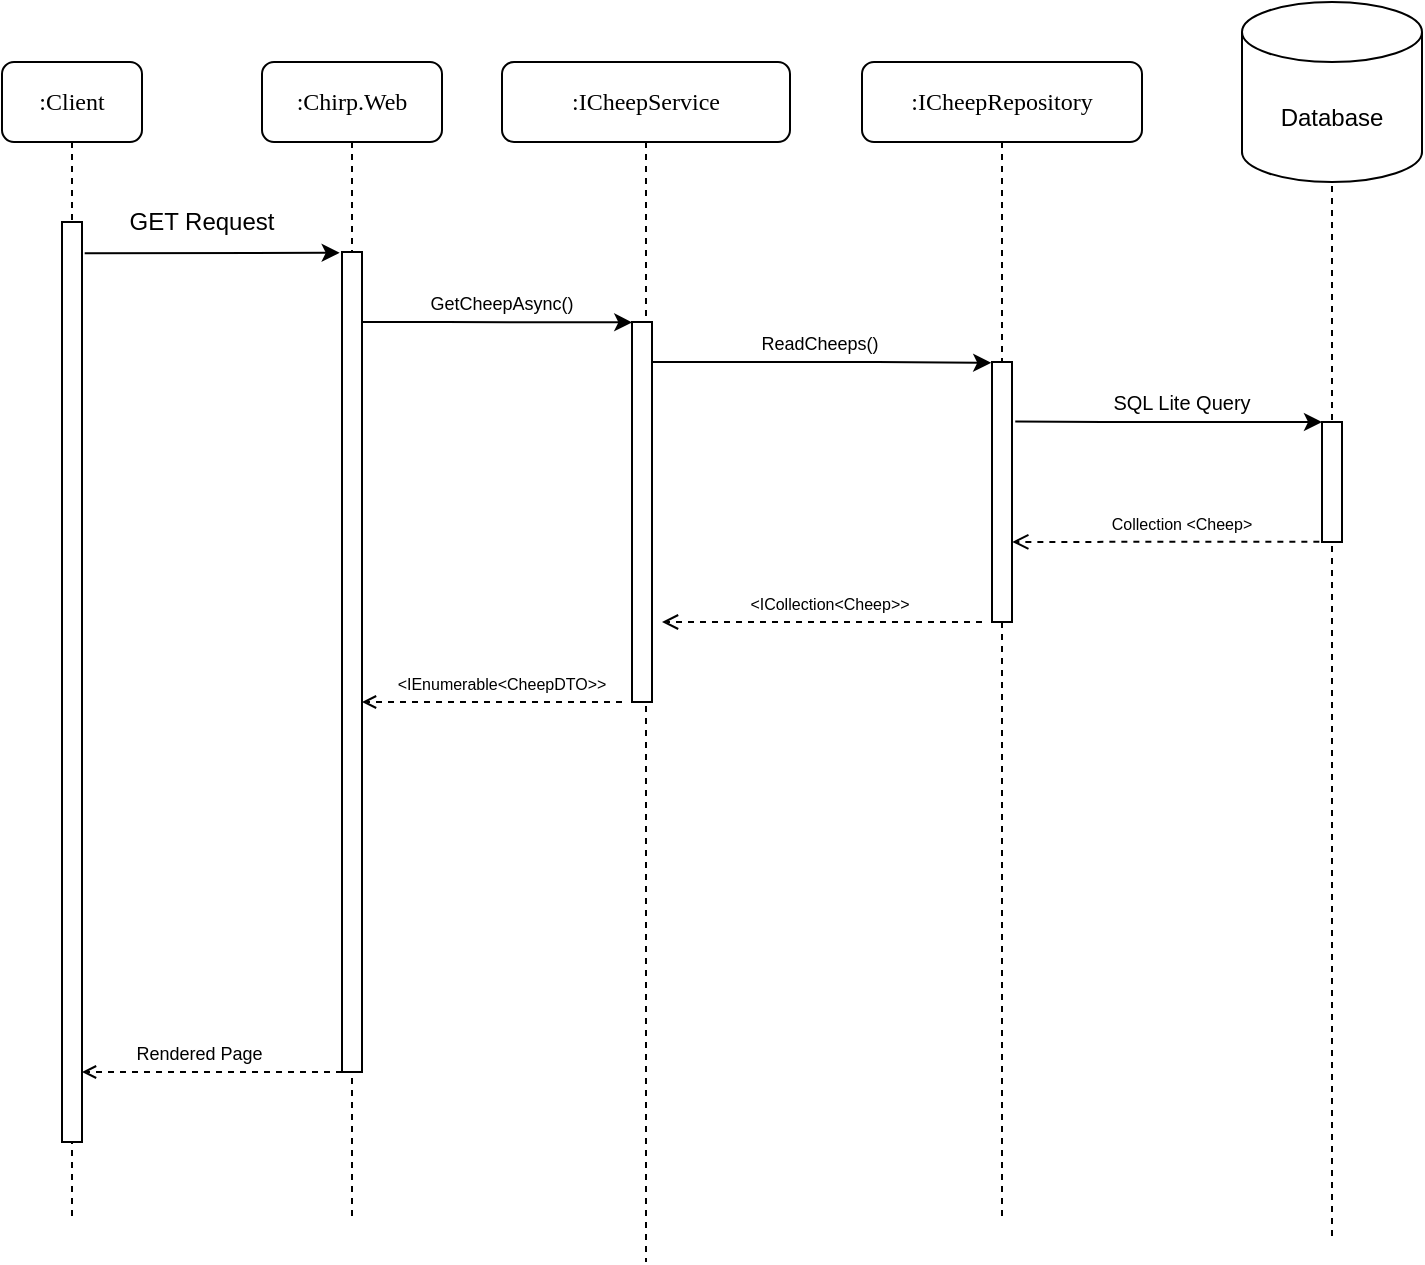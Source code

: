 <mxfile version="25.0.2">
  <diagram name="Page-1" id="HgYtzdL3zzfatwmE_20L">
    <mxGraphModel dx="1011" dy="858" grid="1" gridSize="10" guides="1" tooltips="1" connect="1" arrows="1" fold="1" page="1" pageScale="1" pageWidth="827" pageHeight="1169" math="0" shadow="0">
      <root>
        <mxCell id="0" />
        <mxCell id="1" parent="0" />
        <mxCell id="ElBBtvMuGdLbJ0haY5PQ-1" value=":Chirp.Web" style="shape=umlLifeline;perimeter=lifelinePerimeter;whiteSpace=wrap;html=1;container=1;collapsible=0;recursiveResize=0;outlineConnect=0;rounded=1;shadow=0;comic=0;labelBackgroundColor=none;strokeWidth=1;fontFamily=Verdana;fontSize=12;align=center;" parent="1" vertex="1">
          <mxGeometry x="290" y="80" width="90" height="580" as="geometry" />
        </mxCell>
        <mxCell id="ElBBtvMuGdLbJ0haY5PQ-2" value="" style="html=1;points=[];perimeter=orthogonalPerimeter;rounded=0;shadow=0;comic=0;labelBackgroundColor=none;strokeWidth=1;fontFamily=Verdana;fontSize=12;align=center;" parent="ElBBtvMuGdLbJ0haY5PQ-1" vertex="1">
          <mxGeometry x="40" y="95" width="10" height="410" as="geometry" />
        </mxCell>
        <mxCell id="ElBBtvMuGdLbJ0haY5PQ-4" value=":ICheepService" style="shape=umlLifeline;perimeter=lifelinePerimeter;whiteSpace=wrap;html=1;container=1;collapsible=0;recursiveResize=0;outlineConnect=0;rounded=1;shadow=0;comic=0;labelBackgroundColor=none;strokeWidth=1;fontFamily=Verdana;fontSize=12;align=center;" parent="1" vertex="1">
          <mxGeometry x="410" y="80" width="144" height="600" as="geometry" />
        </mxCell>
        <mxCell id="ElBBtvMuGdLbJ0haY5PQ-5" value="" style="html=1;points=[];perimeter=orthogonalPerimeter;rounded=0;shadow=0;comic=0;labelBackgroundColor=none;strokeWidth=1;fontFamily=Verdana;fontSize=12;align=center;" parent="ElBBtvMuGdLbJ0haY5PQ-4" vertex="1">
          <mxGeometry x="65" y="130" width="10" height="190" as="geometry" />
        </mxCell>
        <mxCell id="ElBBtvMuGdLbJ0haY5PQ-19" value="&lt;font style=&quot;font-size: 9px;&quot;&gt;GetCheepAsync()&lt;/font&gt;" style="text;html=1;align=center;verticalAlign=middle;whiteSpace=wrap;rounded=0;" parent="ElBBtvMuGdLbJ0haY5PQ-4" vertex="1">
          <mxGeometry x="-40" y="110" width="80" height="20" as="geometry" />
        </mxCell>
        <mxCell id="ElBBtvMuGdLbJ0haY5PQ-30" value="" style="endArrow=classic;html=1;rounded=0;entryX=-0.04;entryY=0.003;entryDx=0;entryDy=0;entryPerimeter=0;" parent="ElBBtvMuGdLbJ0haY5PQ-4" target="ElBBtvMuGdLbJ0haY5PQ-23" edge="1">
          <mxGeometry width="50" height="50" relative="1" as="geometry">
            <mxPoint x="74.999" y="150.0" as="sourcePoint" />
            <mxPoint x="237.85" y="150" as="targetPoint" />
            <Array as="points">
              <mxPoint x="162.85" y="150" />
              <mxPoint x="187.85" y="150" />
            </Array>
          </mxGeometry>
        </mxCell>
        <mxCell id="ElBBtvMuGdLbJ0haY5PQ-32" value="" style="html=1;verticalAlign=bottom;endArrow=open;dashed=1;endSize=6;curved=0;rounded=0;" parent="ElBBtvMuGdLbJ0haY5PQ-4" edge="1">
          <mxGeometry relative="1" as="geometry">
            <mxPoint x="240" y="280" as="sourcePoint" />
            <mxPoint x="80" y="280" as="targetPoint" />
            <Array as="points" />
          </mxGeometry>
        </mxCell>
        <mxCell id="ElBBtvMuGdLbJ0haY5PQ-8" value="" style="shape=umlLifeline;perimeter=lifelinePerimeter;whiteSpace=wrap;html=1;container=1;collapsible=0;recursiveResize=0;outlineConnect=0;rounded=1;shadow=0;comic=0;labelBackgroundColor=none;strokeWidth=1;fontFamily=Verdana;fontSize=12;align=center;" parent="1" vertex="1">
          <mxGeometry x="780" y="90" width="90" height="580" as="geometry" />
        </mxCell>
        <mxCell id="ElBBtvMuGdLbJ0haY5PQ-9" value="" style="html=1;points=[];perimeter=orthogonalPerimeter;rounded=0;shadow=0;comic=0;labelBackgroundColor=none;strokeWidth=1;fontFamily=Verdana;fontSize=12;align=center;" parent="ElBBtvMuGdLbJ0haY5PQ-8" vertex="1">
          <mxGeometry x="40" y="170" width="10" height="60" as="geometry" />
        </mxCell>
        <mxCell id="ElBBtvMuGdLbJ0haY5PQ-17" value="" style="html=1;verticalAlign=bottom;endArrow=open;dashed=1;endSize=6;curved=0;rounded=0;exitX=-0.264;exitY=0.303;exitDx=0;exitDy=0;exitPerimeter=0;entryX=1.013;entryY=0.692;entryDx=0;entryDy=0;entryPerimeter=0;" parent="ElBBtvMuGdLbJ0haY5PQ-8" target="ElBBtvMuGdLbJ0haY5PQ-23" edge="1">
          <mxGeometry relative="1" as="geometry">
            <mxPoint x="38.68" y="229.88" as="sourcePoint" />
            <mxPoint x="-120" y="230" as="targetPoint" />
            <Array as="points" />
          </mxGeometry>
        </mxCell>
        <mxCell id="ElBBtvMuGdLbJ0haY5PQ-10" value="" style="endArrow=classic;html=1;rounded=0;exitX=1.163;exitY=0.229;exitDx=0;exitDy=0;exitPerimeter=0;" parent="ElBBtvMuGdLbJ0haY5PQ-8" source="ElBBtvMuGdLbJ0haY5PQ-23" edge="1">
          <mxGeometry width="50" height="50" relative="1" as="geometry">
            <mxPoint x="-135.5" y="170" as="sourcePoint" />
            <mxPoint x="40" y="170" as="targetPoint" />
            <Array as="points">
              <mxPoint x="-69.5" y="170" />
            </Array>
          </mxGeometry>
        </mxCell>
        <mxCell id="ElBBtvMuGdLbJ0haY5PQ-38" value="&lt;span style=&quot;background-color: rgb(255, 255, 255);&quot;&gt;Database&lt;/span&gt;" style="shape=cylinder3;whiteSpace=wrap;html=1;boundedLbl=1;backgroundOutline=1;size=15;" parent="ElBBtvMuGdLbJ0haY5PQ-8" vertex="1">
          <mxGeometry y="-40" width="90" height="90" as="geometry" />
        </mxCell>
        <mxCell id="ElBBtvMuGdLbJ0haY5PQ-11" value=":Client" style="shape=umlLifeline;perimeter=lifelinePerimeter;whiteSpace=wrap;html=1;container=1;collapsible=0;recursiveResize=0;outlineConnect=0;rounded=1;shadow=0;comic=0;labelBackgroundColor=none;strokeWidth=1;fontFamily=Verdana;fontSize=12;align=center;" parent="1" vertex="1">
          <mxGeometry x="160" y="80" width="70" height="580" as="geometry" />
        </mxCell>
        <mxCell id="ElBBtvMuGdLbJ0haY5PQ-12" value="" style="html=1;points=[];perimeter=orthogonalPerimeter;rounded=0;shadow=0;comic=0;labelBackgroundColor=none;strokeWidth=1;fontFamily=Verdana;fontSize=12;align=center;" parent="ElBBtvMuGdLbJ0haY5PQ-11" vertex="1">
          <mxGeometry x="30" y="80" width="10" height="460" as="geometry" />
        </mxCell>
        <mxCell id="ElBBtvMuGdLbJ0haY5PQ-13" value="" style="endArrow=classic;html=1;rounded=0;entryX=-0.116;entryY=0.001;entryDx=0;entryDy=0;entryPerimeter=0;exitX=1.134;exitY=0.034;exitDx=0;exitDy=0;exitPerimeter=0;" parent="1" source="ElBBtvMuGdLbJ0haY5PQ-12" target="ElBBtvMuGdLbJ0haY5PQ-2" edge="1">
          <mxGeometry width="50" height="50" relative="1" as="geometry">
            <mxPoint x="200" y="183" as="sourcePoint" />
            <mxPoint x="270" y="200" as="targetPoint" />
          </mxGeometry>
        </mxCell>
        <mxCell id="ElBBtvMuGdLbJ0haY5PQ-14" value="GET Request" style="text;html=1;align=center;verticalAlign=middle;whiteSpace=wrap;rounded=0;" parent="1" vertex="1">
          <mxGeometry x="220" y="150" width="80" height="20" as="geometry" />
        </mxCell>
        <mxCell id="ElBBtvMuGdLbJ0haY5PQ-18" value="" style="endArrow=classic;html=1;rounded=0;entryX=0.013;entryY=0.001;entryDx=0;entryDy=0;entryPerimeter=0;" parent="1" target="ElBBtvMuGdLbJ0haY5PQ-5" edge="1">
          <mxGeometry width="50" height="50" relative="1" as="geometry">
            <mxPoint x="340" y="210" as="sourcePoint" />
            <mxPoint x="470" y="210" as="targetPoint" />
            <Array as="points">
              <mxPoint x="381.5" y="210" />
            </Array>
          </mxGeometry>
        </mxCell>
        <mxCell id="ElBBtvMuGdLbJ0haY5PQ-20" value="" style="html=1;verticalAlign=bottom;endArrow=open;dashed=1;endSize=5;curved=0;rounded=0;" parent="1" edge="1">
          <mxGeometry x="-1" y="-376" relative="1" as="geometry">
            <mxPoint x="470" y="400" as="sourcePoint" />
            <mxPoint x="340" y="400" as="targetPoint" />
            <Array as="points">
              <mxPoint x="390.97" y="400" />
            </Array>
            <mxPoint x="345" y="226" as="offset" />
          </mxGeometry>
        </mxCell>
        <mxCell id="ElBBtvMuGdLbJ0haY5PQ-6" value="&lt;font size=&quot;1&quot;&gt;SQL Lite Query&lt;/font&gt;" style="text;html=1;align=center;verticalAlign=middle;whiteSpace=wrap;rounded=0;" parent="1" vertex="1">
          <mxGeometry x="710" y="240" width="80" height="20" as="geometry" />
        </mxCell>
        <mxCell id="ElBBtvMuGdLbJ0haY5PQ-24" value="&lt;font style=&quot;font-size: 9px;&quot;&gt;ReadCheeps()&lt;/font&gt;" style="text;html=1;align=center;verticalAlign=middle;whiteSpace=wrap;rounded=0;" parent="1" vertex="1">
          <mxGeometry x="544" y="210" width="50" height="20" as="geometry" />
        </mxCell>
        <mxCell id="ElBBtvMuGdLbJ0haY5PQ-22" value=":ICheepRepository" style="shape=umlLifeline;perimeter=lifelinePerimeter;whiteSpace=wrap;html=1;container=1;collapsible=0;recursiveResize=0;outlineConnect=0;rounded=1;shadow=0;comic=0;labelBackgroundColor=none;strokeWidth=1;fontFamily=Verdana;fontSize=12;align=center;" parent="1" vertex="1">
          <mxGeometry x="590" y="80" width="140" height="580" as="geometry" />
        </mxCell>
        <mxCell id="ElBBtvMuGdLbJ0haY5PQ-23" value="" style="html=1;points=[];perimeter=orthogonalPerimeter;rounded=0;shadow=0;comic=0;labelBackgroundColor=none;strokeWidth=1;fontFamily=Verdana;fontSize=12;align=center;" parent="ElBBtvMuGdLbJ0haY5PQ-22" vertex="1">
          <mxGeometry x="65" y="150" width="10" height="130" as="geometry" />
        </mxCell>
        <mxCell id="ElBBtvMuGdLbJ0haY5PQ-7" value="&lt;font style=&quot;font-size: 8px;&quot;&gt;&amp;lt;IEnumerable&amp;lt;CheepDTO&amp;gt;&amp;gt;&lt;/font&gt;" style="text;html=1;align=center;verticalAlign=middle;whiteSpace=wrap;rounded=0;" parent="1" vertex="1">
          <mxGeometry x="390" y="380" width="40" height="20" as="geometry" />
        </mxCell>
        <mxCell id="ElBBtvMuGdLbJ0haY5PQ-3" value="" style="html=1;verticalAlign=bottom;endArrow=open;dashed=1;endSize=5;curved=0;rounded=0;" parent="1" edge="1">
          <mxGeometry x="-1" y="-454" relative="1" as="geometry">
            <mxPoint x="330" y="585" as="sourcePoint" />
            <mxPoint x="200" y="585" as="targetPoint" />
            <mxPoint x="440" y="344" as="offset" />
          </mxGeometry>
        </mxCell>
        <mxCell id="ElBBtvMuGdLbJ0haY5PQ-36" value="&lt;span style=&quot;text-wrap: nowrap;&quot;&gt;&lt;font style=&quot;font-size: 8px;&quot;&gt;&amp;lt;ICollection&amp;lt;Cheep&amp;gt;&amp;gt;&lt;/font&gt;&lt;/span&gt;" style="text;html=1;align=center;verticalAlign=middle;whiteSpace=wrap;rounded=0;" parent="1" vertex="1">
          <mxGeometry x="554" y="350" width="40" as="geometry" />
        </mxCell>
        <mxCell id="ElBBtvMuGdLbJ0haY5PQ-16" value="&lt;span style=&quot;font-size: 8px; text-wrap: nowrap;&quot;&gt;Collection &amp;lt;Cheep&amp;gt;&lt;/span&gt;" style="text;html=1;align=center;verticalAlign=middle;whiteSpace=wrap;rounded=0;" parent="1" vertex="1">
          <mxGeometry x="730" y="310" width="40" as="geometry" />
        </mxCell>
        <mxCell id="ElBBtvMuGdLbJ0haY5PQ-21" value="&lt;font style=&quot;font-size: 9px;&quot;&gt;Rendered Page&amp;nbsp;&lt;/font&gt;" style="text;html=1;align=center;verticalAlign=middle;whiteSpace=wrap;rounded=0;" parent="1" vertex="1">
          <mxGeometry x="185" y="565" width="150" height="20" as="geometry" />
        </mxCell>
      </root>
    </mxGraphModel>
  </diagram>
</mxfile>
